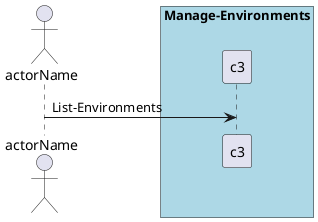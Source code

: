 @startuml
Actor "actorName" as A

box "Manage-Environments" #lightblue
participant "c3" as S
A -> S : List-Environments
end box

@enduml
